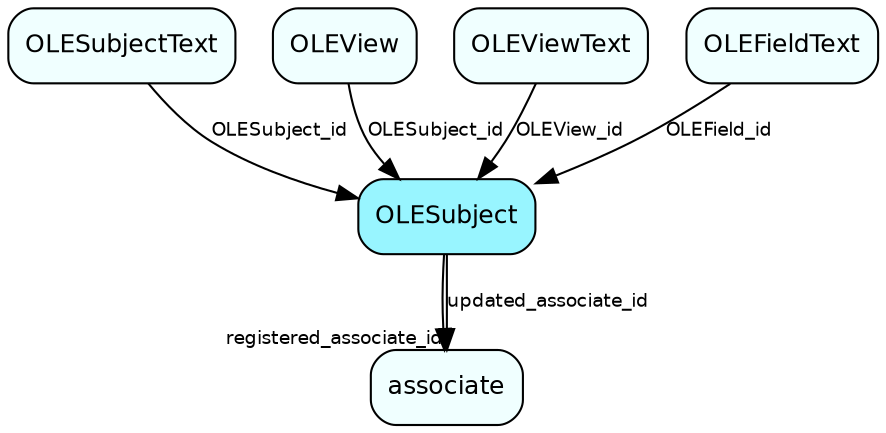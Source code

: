 digraph OLESubject  {
node [shape = box style="rounded, filled" fontname = "Helvetica" fontsize = "12" ]
edge [fontname = "Helvetica" fontsize = "9"]

OLESubject[fillcolor = "cadetblue1"]
associate[fillcolor = "azure1"]
OLESubjectText[fillcolor = "azure1"]
OLEView[fillcolor = "azure1"]
OLEViewText[fillcolor = "azure1"]
OLEFieldText[fillcolor = "azure1"]
OLESubject -> associate [headlabel = "registered_associate_id"]
OLESubject -> associate [label = "updated_associate_id"]
OLESubjectText -> OLESubject [label = "OLESubject_id"]
OLEView -> OLESubject [label = "OLESubject_id"]
OLEViewText -> OLESubject [label = "OLEView_id"]
OLEFieldText -> OLESubject [label = "OLEField_id"]
}

